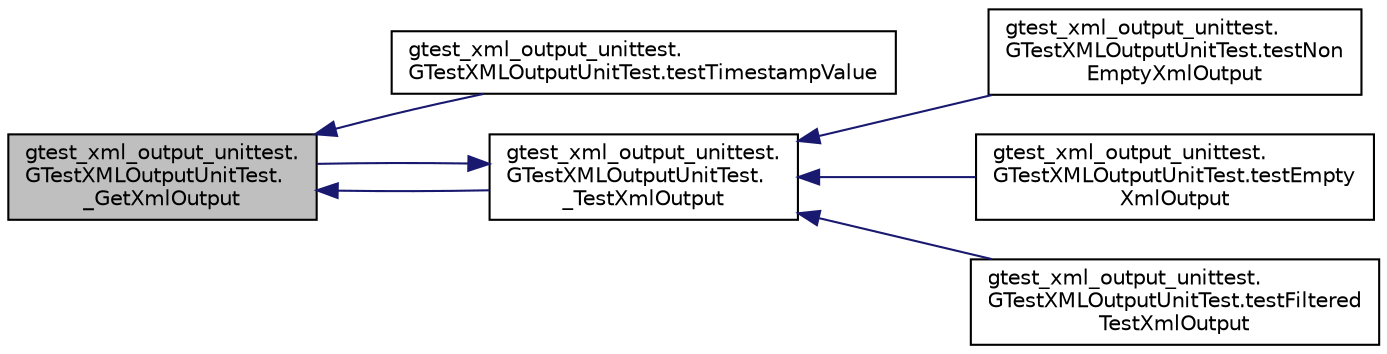digraph "gtest_xml_output_unittest.GTestXMLOutputUnitTest._GetXmlOutput"
{
  edge [fontname="Helvetica",fontsize="10",labelfontname="Helvetica",labelfontsize="10"];
  node [fontname="Helvetica",fontsize="10",shape=record];
  rankdir="LR";
  Node11 [label="gtest_xml_output_unittest.\lGTestXMLOutputUnitTest.\l_GetXmlOutput",height=0.2,width=0.4,color="black", fillcolor="grey75", style="filled", fontcolor="black"];
  Node11 -> Node12 [dir="back",color="midnightblue",fontsize="10",style="solid",fontname="Helvetica"];
  Node12 [label="gtest_xml_output_unittest.\lGTestXMLOutputUnitTest.testTimestampValue",height=0.2,width=0.4,color="black", fillcolor="white", style="filled",URL="$d7/d74/classgtest__xml__output__unittest_1_1_g_test_x_m_l_output_unit_test.html#a828521a7ae57f650e1e9ca4beb34336a"];
  Node11 -> Node13 [dir="back",color="midnightblue",fontsize="10",style="solid",fontname="Helvetica"];
  Node13 [label="gtest_xml_output_unittest.\lGTestXMLOutputUnitTest.\l_TestXmlOutput",height=0.2,width=0.4,color="black", fillcolor="white", style="filled",URL="$d7/d74/classgtest__xml__output__unittest_1_1_g_test_x_m_l_output_unit_test.html#aaba02141e77c7469f301b7e73789747f"];
  Node13 -> Node14 [dir="back",color="midnightblue",fontsize="10",style="solid",fontname="Helvetica"];
  Node14 [label="gtest_xml_output_unittest.\lGTestXMLOutputUnitTest.testNon\lEmptyXmlOutput",height=0.2,width=0.4,color="black", fillcolor="white", style="filled",URL="$d7/d74/classgtest__xml__output__unittest_1_1_g_test_x_m_l_output_unit_test.html#a310c136c1eb2b421f57651a7d358b17a"];
  Node13 -> Node15 [dir="back",color="midnightblue",fontsize="10",style="solid",fontname="Helvetica"];
  Node15 [label="gtest_xml_output_unittest.\lGTestXMLOutputUnitTest.testEmpty\lXmlOutput",height=0.2,width=0.4,color="black", fillcolor="white", style="filled",URL="$d7/d74/classgtest__xml__output__unittest_1_1_g_test_x_m_l_output_unit_test.html#a9602f91fe2e9d1e09171a032e94a5619"];
  Node13 -> Node16 [dir="back",color="midnightblue",fontsize="10",style="solid",fontname="Helvetica"];
  Node16 [label="gtest_xml_output_unittest.\lGTestXMLOutputUnitTest.testFiltered\lTestXmlOutput",height=0.2,width=0.4,color="black", fillcolor="white", style="filled",URL="$d7/d74/classgtest__xml__output__unittest_1_1_g_test_x_m_l_output_unit_test.html#a572b6d49e8f4d646ebdadcced3d260ef"];
  Node13 -> Node11 [dir="back",color="midnightblue",fontsize="10",style="solid",fontname="Helvetica"];
}
